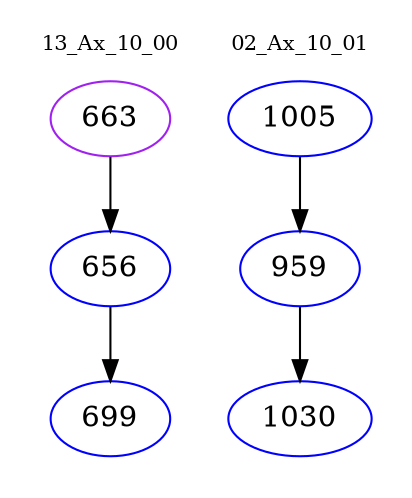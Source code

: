 digraph{
subgraph cluster_0 {
color = white
label = "13_Ax_10_00";
fontsize=10;
T0_663 [label="663", color="purple"]
T0_663 -> T0_656 [color="black"]
T0_656 [label="656", color="blue"]
T0_656 -> T0_699 [color="black"]
T0_699 [label="699", color="blue"]
}
subgraph cluster_1 {
color = white
label = "02_Ax_10_01";
fontsize=10;
T1_1005 [label="1005", color="blue"]
T1_1005 -> T1_959 [color="black"]
T1_959 [label="959", color="blue"]
T1_959 -> T1_1030 [color="black"]
T1_1030 [label="1030", color="blue"]
}
}
